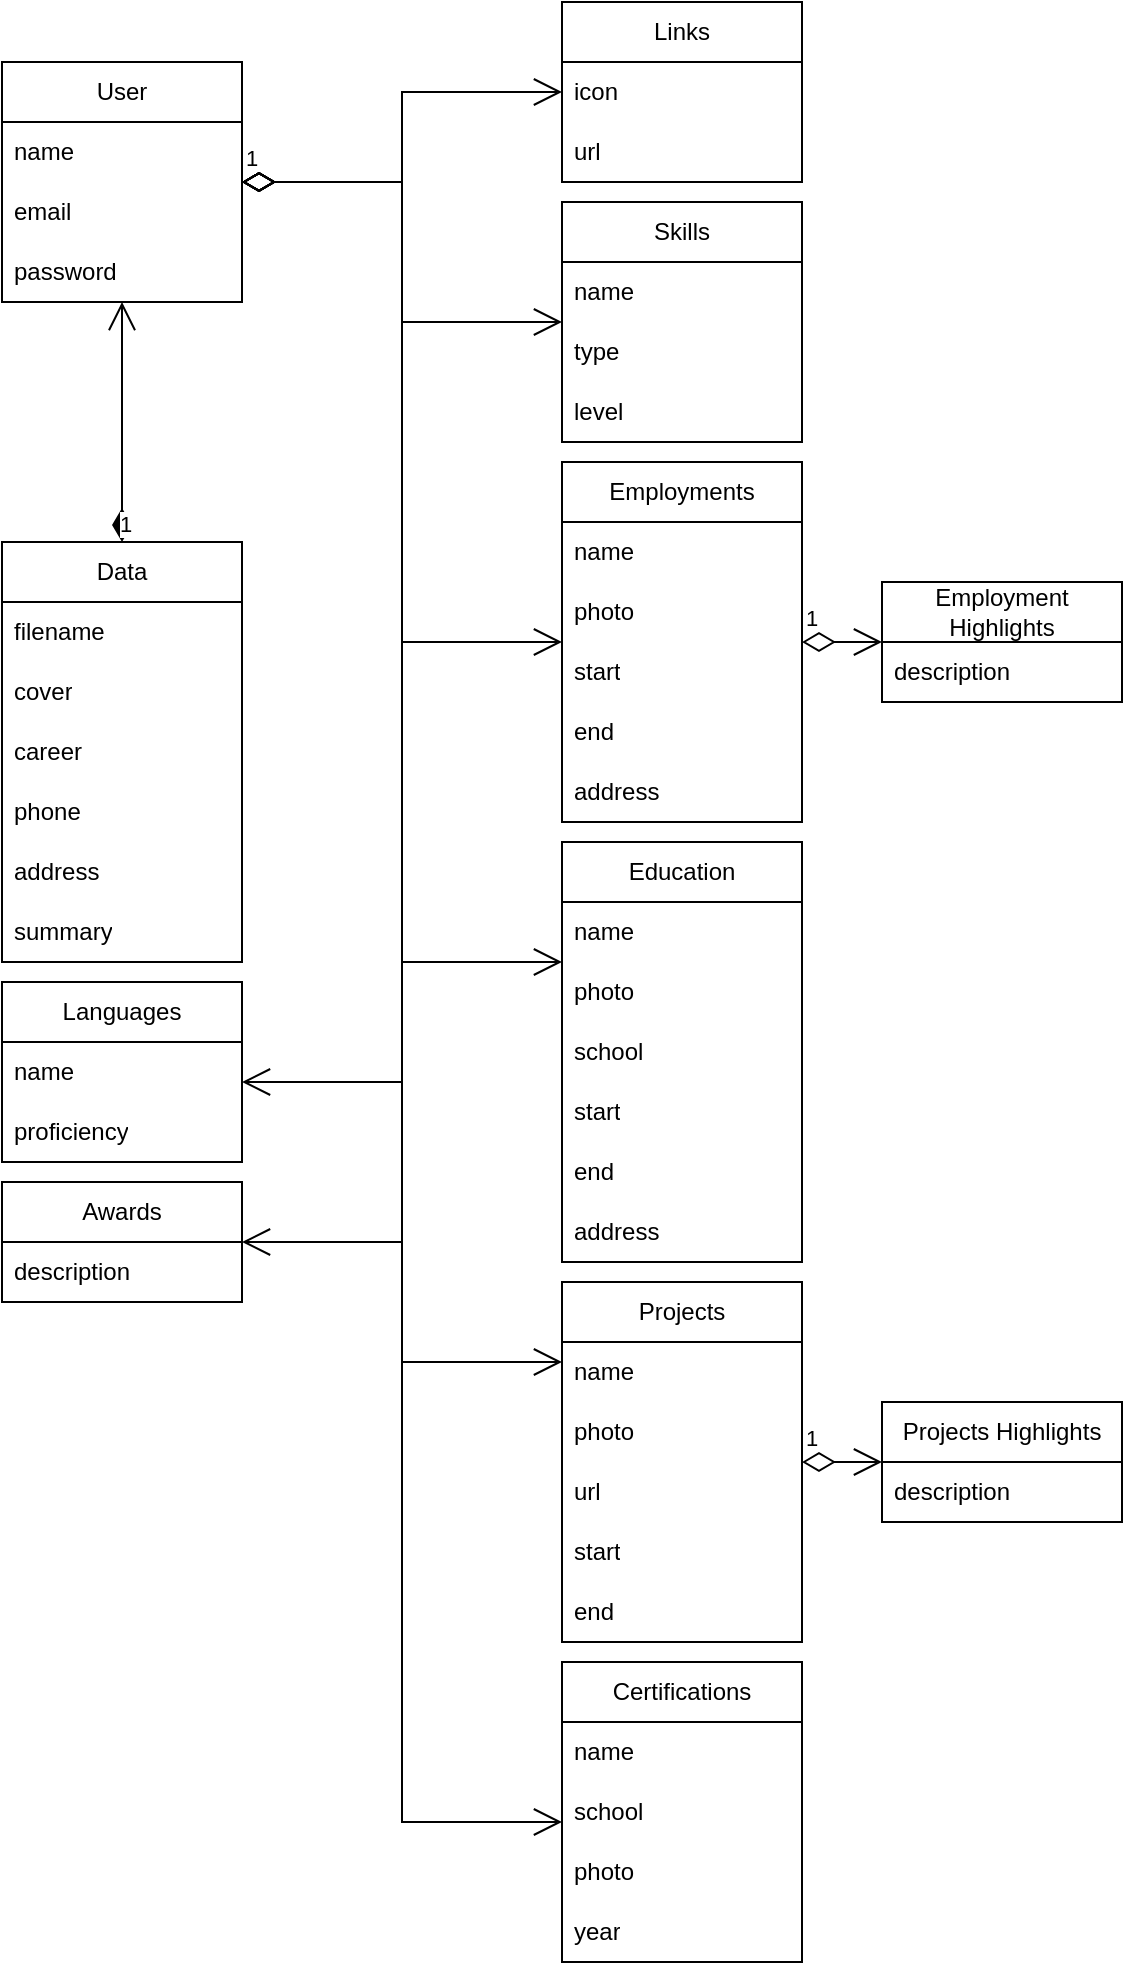 <mxfile version="26.2.2">
  <diagram name="Página-1" id="HbhajBfTkZ2j8d2pvesv">
    <mxGraphModel dx="1030" dy="630" grid="1" gridSize="10" guides="1" tooltips="1" connect="1" arrows="1" fold="1" page="1" pageScale="1" pageWidth="827" pageHeight="1169" math="0" shadow="0">
      <root>
        <mxCell id="0" />
        <mxCell id="1" parent="0" />
        <mxCell id="w9eDnfhfby5AD-hQDU2O-1" value="Data" style="swimlane;fontStyle=0;childLayout=stackLayout;horizontal=1;startSize=30;horizontalStack=0;resizeParent=1;resizeParentMax=0;resizeLast=0;collapsible=1;marginBottom=0;whiteSpace=wrap;html=1;" parent="1" vertex="1">
          <mxGeometry x="40" y="280" width="120" height="210" as="geometry" />
        </mxCell>
        <mxCell id="w9eDnfhfby5AD-hQDU2O-3" value="filename" style="text;strokeColor=none;fillColor=none;align=left;verticalAlign=middle;spacingLeft=4;spacingRight=4;overflow=hidden;points=[[0,0.5],[1,0.5]];portConstraint=eastwest;rotatable=0;whiteSpace=wrap;html=1;" parent="w9eDnfhfby5AD-hQDU2O-1" vertex="1">
          <mxGeometry y="30" width="120" height="30" as="geometry" />
        </mxCell>
        <mxCell id="xGu1E_vyQr3WHsbsqdDd-8" value="cover" style="text;strokeColor=none;fillColor=none;align=left;verticalAlign=middle;spacingLeft=4;spacingRight=4;overflow=hidden;points=[[0,0.5],[1,0.5]];portConstraint=eastwest;rotatable=0;whiteSpace=wrap;html=1;" parent="w9eDnfhfby5AD-hQDU2O-1" vertex="1">
          <mxGeometry y="60" width="120" height="30" as="geometry" />
        </mxCell>
        <mxCell id="LukBGXAmKgHBDDn_lNCF-2" value="career" style="text;strokeColor=none;fillColor=none;align=left;verticalAlign=middle;spacingLeft=4;spacingRight=4;overflow=hidden;points=[[0,0.5],[1,0.5]];portConstraint=eastwest;rotatable=0;whiteSpace=wrap;html=1;shadow=0;" parent="w9eDnfhfby5AD-hQDU2O-1" vertex="1">
          <mxGeometry y="90" width="120" height="30" as="geometry" />
        </mxCell>
        <mxCell id="LukBGXAmKgHBDDn_lNCF-3" value="phone" style="text;strokeColor=none;fillColor=none;align=left;verticalAlign=middle;spacingLeft=4;spacingRight=4;overflow=hidden;points=[[0,0.5],[1,0.5]];portConstraint=eastwest;rotatable=0;whiteSpace=wrap;html=1;shadow=0;" parent="w9eDnfhfby5AD-hQDU2O-1" vertex="1">
          <mxGeometry y="120" width="120" height="30" as="geometry" />
        </mxCell>
        <mxCell id="LukBGXAmKgHBDDn_lNCF-5" value="address" style="text;strokeColor=none;fillColor=none;align=left;verticalAlign=middle;spacingLeft=4;spacingRight=4;overflow=hidden;points=[[0,0.5],[1,0.5]];portConstraint=eastwest;rotatable=0;whiteSpace=wrap;html=1;shadow=0;" parent="w9eDnfhfby5AD-hQDU2O-1" vertex="1">
          <mxGeometry y="150" width="120" height="30" as="geometry" />
        </mxCell>
        <mxCell id="LukBGXAmKgHBDDn_lNCF-31" value="summary" style="text;strokeColor=none;fillColor=none;align=left;verticalAlign=middle;spacingLeft=4;spacingRight=4;overflow=hidden;points=[[0,0.5],[1,0.5]];portConstraint=eastwest;rotatable=0;whiteSpace=wrap;html=1;shadow=0;" parent="w9eDnfhfby5AD-hQDU2O-1" vertex="1">
          <mxGeometry y="180" width="120" height="30" as="geometry" />
        </mxCell>
        <mxCell id="LukBGXAmKgHBDDn_lNCF-7" value="Links" style="swimlane;fontStyle=0;childLayout=stackLayout;horizontal=1;startSize=30;horizontalStack=0;resizeParent=1;resizeParentMax=0;resizeLast=0;collapsible=1;marginBottom=0;whiteSpace=wrap;html=1;" parent="1" vertex="1">
          <mxGeometry x="320" y="10" width="120" height="90" as="geometry" />
        </mxCell>
        <mxCell id="LukBGXAmKgHBDDn_lNCF-9" value="icon" style="text;strokeColor=none;fillColor=none;align=left;verticalAlign=middle;spacingLeft=4;spacingRight=4;overflow=hidden;points=[[0,0.5],[1,0.5]];portConstraint=eastwest;rotatable=0;whiteSpace=wrap;html=1;" parent="LukBGXAmKgHBDDn_lNCF-7" vertex="1">
          <mxGeometry y="30" width="120" height="30" as="geometry" />
        </mxCell>
        <mxCell id="LukBGXAmKgHBDDn_lNCF-10" value="url" style="text;strokeColor=none;fillColor=none;align=left;verticalAlign=middle;spacingLeft=4;spacingRight=4;overflow=hidden;points=[[0,0.5],[1,0.5]];portConstraint=eastwest;rotatable=0;whiteSpace=wrap;html=1;shadow=0;" parent="LukBGXAmKgHBDDn_lNCF-7" vertex="1">
          <mxGeometry y="60" width="120" height="30" as="geometry" />
        </mxCell>
        <mxCell id="LukBGXAmKgHBDDn_lNCF-15" value="User" style="swimlane;fontStyle=0;childLayout=stackLayout;horizontal=1;startSize=30;horizontalStack=0;resizeParent=1;resizeParentMax=0;resizeLast=0;collapsible=1;marginBottom=0;whiteSpace=wrap;html=1;" parent="1" vertex="1">
          <mxGeometry x="40" y="40" width="120" height="120" as="geometry" />
        </mxCell>
        <mxCell id="LukBGXAmKgHBDDn_lNCF-18" value="name" style="text;strokeColor=none;fillColor=none;align=left;verticalAlign=middle;spacingLeft=4;spacingRight=4;overflow=hidden;points=[[0,0.5],[1,0.5]];portConstraint=eastwest;rotatable=0;whiteSpace=wrap;html=1;shadow=0;" parent="LukBGXAmKgHBDDn_lNCF-15" vertex="1">
          <mxGeometry y="30" width="120" height="30" as="geometry" />
        </mxCell>
        <mxCell id="LukBGXAmKgHBDDn_lNCF-20" value="email&lt;span style=&quot;color: rgba(0, 0, 0, 0); font-family: monospace; font-size: 0px; text-wrap-mode: nowrap;&quot;&gt;%3CmxGraphModel%3E%3Croot%3E%3CmxCell%20id%3D%220%22%2F%3E%3CmxCell%20id%3D%221%22%20parent%3D%220%22%2F%3E%3CmxCell%20id%3D%222%22%20value%3D%22career%22%20style%3D%22text%3BstrokeColor%3Dnone%3BfillColor%3Dnone%3Balign%3Dleft%3BverticalAlign%3Dmiddle%3BspacingLeft%3D4%3BspacingRight%3D4%3Boverflow%3Dhidden%3Bpoints%3D%5B%5B0%2C0.5%5D%2C%5B1%2C0.5%5D%5D%3BportConstraint%3Deastwest%3Brotatable%3D0%3BwhiteSpace%3Dwrap%3Bhtml%3D1%3Bshadow%3D0%3B%22%20vertex%3D%221%22%20parent%3D%221%22%3E%3CmxGeometry%20x%3D%2240%22%20y%3D%22160%22%20width%3D%22140%22%20height%3D%2230%22%20as%3D%22geometry%22%2F%3E%3C%2FmxCell%3E%3C%2Froot%3E%3C%2FmxGraphModel%3E&lt;/span&gt;" style="text;strokeColor=none;fillColor=none;align=left;verticalAlign=middle;spacingLeft=4;spacingRight=4;overflow=hidden;points=[[0,0.5],[1,0.5]];portConstraint=eastwest;rotatable=0;whiteSpace=wrap;html=1;shadow=0;" parent="LukBGXAmKgHBDDn_lNCF-15" vertex="1">
          <mxGeometry y="60" width="120" height="30" as="geometry" />
        </mxCell>
        <mxCell id="LukBGXAmKgHBDDn_lNCF-21" value="password" style="text;strokeColor=none;fillColor=none;align=left;verticalAlign=middle;spacingLeft=4;spacingRight=4;overflow=hidden;points=[[0,0.5],[1,0.5]];portConstraint=eastwest;rotatable=0;whiteSpace=wrap;html=1;shadow=0;" parent="LukBGXAmKgHBDDn_lNCF-15" vertex="1">
          <mxGeometry y="90" width="120" height="30" as="geometry" />
        </mxCell>
        <mxCell id="LukBGXAmKgHBDDn_lNCF-23" value="1" style="endArrow=open;html=1;endSize=12;startArrow=diamondThin;startSize=14;startFill=1;edgeStyle=orthogonalEdgeStyle;align=left;verticalAlign=bottom;rounded=0;" parent="1" source="w9eDnfhfby5AD-hQDU2O-1" target="LukBGXAmKgHBDDn_lNCF-15" edge="1">
          <mxGeometry x="-1" y="3" relative="1" as="geometry">
            <mxPoint x="340" y="300" as="sourcePoint" />
            <mxPoint x="500" y="300" as="targetPoint" />
          </mxGeometry>
        </mxCell>
        <mxCell id="LukBGXAmKgHBDDn_lNCF-25" value="1" style="endArrow=open;html=1;endSize=12;startArrow=diamondThin;startSize=14;startFill=0;edgeStyle=orthogonalEdgeStyle;align=left;verticalAlign=bottom;rounded=0;" parent="1" source="LukBGXAmKgHBDDn_lNCF-15" target="LukBGXAmKgHBDDn_lNCF-7" edge="1">
          <mxGeometry x="-1" y="3" relative="1" as="geometry">
            <mxPoint x="340" y="300" as="sourcePoint" />
            <mxPoint x="500" y="300" as="targetPoint" />
            <Array as="points" />
          </mxGeometry>
        </mxCell>
        <mxCell id="LukBGXAmKgHBDDn_lNCF-26" value="Skills" style="swimlane;fontStyle=0;childLayout=stackLayout;horizontal=1;startSize=30;horizontalStack=0;resizeParent=1;resizeParentMax=0;resizeLast=0;collapsible=1;marginBottom=0;whiteSpace=wrap;html=1;" parent="1" vertex="1">
          <mxGeometry x="320" y="110" width="120" height="120" as="geometry" />
        </mxCell>
        <mxCell id="LukBGXAmKgHBDDn_lNCF-28" value="name" style="text;strokeColor=none;fillColor=none;align=left;verticalAlign=middle;spacingLeft=4;spacingRight=4;overflow=hidden;points=[[0,0.5],[1,0.5]];portConstraint=eastwest;rotatable=0;whiteSpace=wrap;html=1;" parent="LukBGXAmKgHBDDn_lNCF-26" vertex="1">
          <mxGeometry y="30" width="120" height="30" as="geometry" />
        </mxCell>
        <mxCell id="_EkZtf-qwfZiBg3V9IoP-34" value="type" style="text;strokeColor=none;fillColor=none;align=left;verticalAlign=middle;spacingLeft=4;spacingRight=4;overflow=hidden;points=[[0,0.5],[1,0.5]];portConstraint=eastwest;rotatable=0;whiteSpace=wrap;html=1;" parent="LukBGXAmKgHBDDn_lNCF-26" vertex="1">
          <mxGeometry y="60" width="120" height="30" as="geometry" />
        </mxCell>
        <mxCell id="LukBGXAmKgHBDDn_lNCF-29" value="level" style="text;strokeColor=none;fillColor=none;align=left;verticalAlign=middle;spacingLeft=4;spacingRight=4;overflow=hidden;points=[[0,0.5],[1,0.5]];portConstraint=eastwest;rotatable=0;whiteSpace=wrap;html=1;shadow=0;" parent="LukBGXAmKgHBDDn_lNCF-26" vertex="1">
          <mxGeometry y="90" width="120" height="30" as="geometry" />
        </mxCell>
        <mxCell id="LukBGXAmKgHBDDn_lNCF-30" value="1" style="endArrow=open;html=1;endSize=12;startArrow=diamondThin;startSize=14;startFill=0;edgeStyle=orthogonalEdgeStyle;align=left;verticalAlign=bottom;rounded=0;" parent="1" source="LukBGXAmKgHBDDn_lNCF-15" target="LukBGXAmKgHBDDn_lNCF-26" edge="1">
          <mxGeometry x="-1" y="3" relative="1" as="geometry">
            <mxPoint x="190" y="125" as="sourcePoint" />
            <mxPoint x="300" y="80" as="targetPoint" />
            <Array as="points" />
          </mxGeometry>
        </mxCell>
        <mxCell id="LukBGXAmKgHBDDn_lNCF-32" value="Employments" style="swimlane;fontStyle=0;childLayout=stackLayout;horizontal=1;startSize=30;horizontalStack=0;resizeParent=1;resizeParentMax=0;resizeLast=0;collapsible=1;marginBottom=0;whiteSpace=wrap;html=1;" parent="1" vertex="1">
          <mxGeometry x="320" y="240" width="120" height="180" as="geometry" />
        </mxCell>
        <mxCell id="LukBGXAmKgHBDDn_lNCF-34" value="name" style="text;strokeColor=none;fillColor=none;align=left;verticalAlign=middle;spacingLeft=4;spacingRight=4;overflow=hidden;points=[[0,0.5],[1,0.5]];portConstraint=eastwest;rotatable=0;whiteSpace=wrap;html=1;" parent="LukBGXAmKgHBDDn_lNCF-32" vertex="1">
          <mxGeometry y="30" width="120" height="30" as="geometry" />
        </mxCell>
        <mxCell id="iaovK2-0am7FCmAmzVQQ-1" value="photo" style="text;strokeColor=none;fillColor=none;align=left;verticalAlign=middle;spacingLeft=4;spacingRight=4;overflow=hidden;points=[[0,0.5],[1,0.5]];portConstraint=eastwest;rotatable=0;whiteSpace=wrap;html=1;" parent="LukBGXAmKgHBDDn_lNCF-32" vertex="1">
          <mxGeometry y="60" width="120" height="30" as="geometry" />
        </mxCell>
        <mxCell id="LukBGXAmKgHBDDn_lNCF-35" value="start" style="text;strokeColor=none;fillColor=none;align=left;verticalAlign=middle;spacingLeft=4;spacingRight=4;overflow=hidden;points=[[0,0.5],[1,0.5]];portConstraint=eastwest;rotatable=0;whiteSpace=wrap;html=1;shadow=0;" parent="LukBGXAmKgHBDDn_lNCF-32" vertex="1">
          <mxGeometry y="90" width="120" height="30" as="geometry" />
        </mxCell>
        <mxCell id="LukBGXAmKgHBDDn_lNCF-40" value="end" style="text;strokeColor=none;fillColor=none;align=left;verticalAlign=middle;spacingLeft=4;spacingRight=4;overflow=hidden;points=[[0,0.5],[1,0.5]];portConstraint=eastwest;rotatable=0;whiteSpace=wrap;html=1;shadow=0;" parent="LukBGXAmKgHBDDn_lNCF-32" vertex="1">
          <mxGeometry y="120" width="120" height="30" as="geometry" />
        </mxCell>
        <mxCell id="LukBGXAmKgHBDDn_lNCF-41" value="address" style="text;strokeColor=none;fillColor=none;align=left;verticalAlign=middle;spacingLeft=4;spacingRight=4;overflow=hidden;points=[[0,0.5],[1,0.5]];portConstraint=eastwest;rotatable=0;whiteSpace=wrap;html=1;shadow=0;" parent="LukBGXAmKgHBDDn_lNCF-32" vertex="1">
          <mxGeometry y="150" width="120" height="30" as="geometry" />
        </mxCell>
        <mxCell id="LukBGXAmKgHBDDn_lNCF-39" value="1" style="endArrow=open;html=1;endSize=12;startArrow=diamondThin;startSize=14;startFill=0;edgeStyle=orthogonalEdgeStyle;align=left;verticalAlign=bottom;rounded=0;" parent="1" source="LukBGXAmKgHBDDn_lNCF-15" target="LukBGXAmKgHBDDn_lNCF-32" edge="1">
          <mxGeometry x="-1" y="3" relative="1" as="geometry">
            <mxPoint x="340" y="290" as="sourcePoint" />
            <mxPoint x="500" y="290" as="targetPoint" />
            <Array as="points">
              <mxPoint x="240" y="100" />
              <mxPoint x="240" y="330" />
            </Array>
          </mxGeometry>
        </mxCell>
        <mxCell id="LukBGXAmKgHBDDn_lNCF-42" value="Employment Highlights" style="swimlane;fontStyle=0;childLayout=stackLayout;horizontal=1;startSize=30;horizontalStack=0;resizeParent=1;resizeParentMax=0;resizeLast=0;collapsible=1;marginBottom=0;whiteSpace=wrap;html=1;" parent="1" vertex="1">
          <mxGeometry x="480" y="300" width="120" height="60" as="geometry" />
        </mxCell>
        <mxCell id="LukBGXAmKgHBDDn_lNCF-44" value="description" style="text;strokeColor=none;fillColor=none;align=left;verticalAlign=middle;spacingLeft=4;spacingRight=4;overflow=hidden;points=[[0,0.5],[1,0.5]];portConstraint=eastwest;rotatable=0;whiteSpace=wrap;html=1;" parent="LukBGXAmKgHBDDn_lNCF-42" vertex="1">
          <mxGeometry y="30" width="120" height="30" as="geometry" />
        </mxCell>
        <mxCell id="LukBGXAmKgHBDDn_lNCF-48" value="1" style="endArrow=open;html=1;endSize=12;startArrow=diamondThin;startSize=14;startFill=0;edgeStyle=orthogonalEdgeStyle;align=left;verticalAlign=bottom;rounded=0;" parent="1" source="LukBGXAmKgHBDDn_lNCF-32" target="LukBGXAmKgHBDDn_lNCF-42" edge="1">
          <mxGeometry x="-1" y="3" relative="1" as="geometry">
            <mxPoint x="340" y="250" as="sourcePoint" />
            <mxPoint x="500" y="250" as="targetPoint" />
          </mxGeometry>
        </mxCell>
        <mxCell id="LukBGXAmKgHBDDn_lNCF-49" value="Education" style="swimlane;fontStyle=0;childLayout=stackLayout;horizontal=1;startSize=30;horizontalStack=0;resizeParent=1;resizeParentMax=0;resizeLast=0;collapsible=1;marginBottom=0;whiteSpace=wrap;html=1;" parent="1" vertex="1">
          <mxGeometry x="320" y="430" width="120" height="210" as="geometry" />
        </mxCell>
        <mxCell id="LukBGXAmKgHBDDn_lNCF-51" value="name" style="text;strokeColor=none;fillColor=none;align=left;verticalAlign=middle;spacingLeft=4;spacingRight=4;overflow=hidden;points=[[0,0.5],[1,0.5]];portConstraint=eastwest;rotatable=0;whiteSpace=wrap;html=1;" parent="LukBGXAmKgHBDDn_lNCF-49" vertex="1">
          <mxGeometry y="30" width="120" height="30" as="geometry" />
        </mxCell>
        <mxCell id="iaovK2-0am7FCmAmzVQQ-2" value="photo" style="text;strokeColor=none;fillColor=none;align=left;verticalAlign=middle;spacingLeft=4;spacingRight=4;overflow=hidden;points=[[0,0.5],[1,0.5]];portConstraint=eastwest;rotatable=0;whiteSpace=wrap;html=1;" parent="LukBGXAmKgHBDDn_lNCF-49" vertex="1">
          <mxGeometry y="60" width="120" height="30" as="geometry" />
        </mxCell>
        <mxCell id="_EkZtf-qwfZiBg3V9IoP-1" value="school" style="text;strokeColor=none;fillColor=none;align=left;verticalAlign=middle;spacingLeft=4;spacingRight=4;overflow=hidden;points=[[0,0.5],[1,0.5]];portConstraint=eastwest;rotatable=0;whiteSpace=wrap;html=1;shadow=0;" parent="LukBGXAmKgHBDDn_lNCF-49" vertex="1">
          <mxGeometry y="90" width="120" height="30" as="geometry" />
        </mxCell>
        <mxCell id="LukBGXAmKgHBDDn_lNCF-52" value="start" style="text;strokeColor=none;fillColor=none;align=left;verticalAlign=middle;spacingLeft=4;spacingRight=4;overflow=hidden;points=[[0,0.5],[1,0.5]];portConstraint=eastwest;rotatable=0;whiteSpace=wrap;html=1;shadow=0;" parent="LukBGXAmKgHBDDn_lNCF-49" vertex="1">
          <mxGeometry y="120" width="120" height="30" as="geometry" />
        </mxCell>
        <mxCell id="LukBGXAmKgHBDDn_lNCF-53" value="end" style="text;strokeColor=none;fillColor=none;align=left;verticalAlign=middle;spacingLeft=4;spacingRight=4;overflow=hidden;points=[[0,0.5],[1,0.5]];portConstraint=eastwest;rotatable=0;whiteSpace=wrap;html=1;shadow=0;" parent="LukBGXAmKgHBDDn_lNCF-49" vertex="1">
          <mxGeometry y="150" width="120" height="30" as="geometry" />
        </mxCell>
        <mxCell id="LukBGXAmKgHBDDn_lNCF-54" value="address" style="text;strokeColor=none;fillColor=none;align=left;verticalAlign=middle;spacingLeft=4;spacingRight=4;overflow=hidden;points=[[0,0.5],[1,0.5]];portConstraint=eastwest;rotatable=0;whiteSpace=wrap;html=1;shadow=0;" parent="LukBGXAmKgHBDDn_lNCF-49" vertex="1">
          <mxGeometry y="180" width="120" height="30" as="geometry" />
        </mxCell>
        <mxCell id="LukBGXAmKgHBDDn_lNCF-55" value="1" style="endArrow=open;html=1;endSize=12;startArrow=diamondThin;startSize=14;startFill=0;edgeStyle=orthogonalEdgeStyle;align=left;verticalAlign=bottom;rounded=0;" parent="1" source="LukBGXAmKgHBDDn_lNCF-15" target="LukBGXAmKgHBDDn_lNCF-49" edge="1">
          <mxGeometry x="-1" y="3" relative="1" as="geometry">
            <mxPoint x="190" y="125" as="sourcePoint" />
            <mxPoint x="310" y="380" as="targetPoint" />
            <Array as="points">
              <mxPoint x="240" y="100" />
              <mxPoint x="240" y="490" />
            </Array>
          </mxGeometry>
        </mxCell>
        <mxCell id="_EkZtf-qwfZiBg3V9IoP-2" value="Languages" style="swimlane;fontStyle=0;childLayout=stackLayout;horizontal=1;startSize=30;horizontalStack=0;resizeParent=1;resizeParentMax=0;resizeLast=0;collapsible=1;marginBottom=0;whiteSpace=wrap;html=1;" parent="1" vertex="1">
          <mxGeometry x="40" y="500" width="120" height="90" as="geometry" />
        </mxCell>
        <mxCell id="_EkZtf-qwfZiBg3V9IoP-4" value="name" style="text;strokeColor=none;fillColor=none;align=left;verticalAlign=middle;spacingLeft=4;spacingRight=4;overflow=hidden;points=[[0,0.5],[1,0.5]];portConstraint=eastwest;rotatable=0;whiteSpace=wrap;html=1;" parent="_EkZtf-qwfZiBg3V9IoP-2" vertex="1">
          <mxGeometry y="30" width="120" height="30" as="geometry" />
        </mxCell>
        <mxCell id="_EkZtf-qwfZiBg3V9IoP-5" value="proficiency" style="text;strokeColor=none;fillColor=none;align=left;verticalAlign=middle;spacingLeft=4;spacingRight=4;overflow=hidden;points=[[0,0.5],[1,0.5]];portConstraint=eastwest;rotatable=0;whiteSpace=wrap;html=1;shadow=0;" parent="_EkZtf-qwfZiBg3V9IoP-2" vertex="1">
          <mxGeometry y="60" width="120" height="30" as="geometry" />
        </mxCell>
        <mxCell id="_EkZtf-qwfZiBg3V9IoP-6" value="1" style="endArrow=open;html=1;endSize=12;startArrow=diamondThin;startSize=14;startFill=0;edgeStyle=orthogonalEdgeStyle;align=left;verticalAlign=bottom;rounded=0;" parent="1" source="LukBGXAmKgHBDDn_lNCF-15" target="_EkZtf-qwfZiBg3V9IoP-2" edge="1">
          <mxGeometry x="-1" y="3" relative="1" as="geometry">
            <mxPoint x="190" y="125" as="sourcePoint" />
            <mxPoint x="310" y="620" as="targetPoint" />
            <Array as="points">
              <mxPoint x="240" y="100" />
              <mxPoint x="240" y="550" />
            </Array>
          </mxGeometry>
        </mxCell>
        <mxCell id="_EkZtf-qwfZiBg3V9IoP-7" value="Projects" style="swimlane;fontStyle=0;childLayout=stackLayout;horizontal=1;startSize=30;horizontalStack=0;resizeParent=1;resizeParentMax=0;resizeLast=0;collapsible=1;marginBottom=0;whiteSpace=wrap;html=1;" parent="1" vertex="1">
          <mxGeometry x="320" y="650" width="120" height="180" as="geometry" />
        </mxCell>
        <mxCell id="_EkZtf-qwfZiBg3V9IoP-9" value="name" style="text;strokeColor=none;fillColor=none;align=left;verticalAlign=middle;spacingLeft=4;spacingRight=4;overflow=hidden;points=[[0,0.5],[1,0.5]];portConstraint=eastwest;rotatable=0;whiteSpace=wrap;html=1;" parent="_EkZtf-qwfZiBg3V9IoP-7" vertex="1">
          <mxGeometry y="30" width="120" height="30" as="geometry" />
        </mxCell>
        <mxCell id="_EkZtf-qwfZiBg3V9IoP-10" value="photo" style="text;strokeColor=none;fillColor=none;align=left;verticalAlign=middle;spacingLeft=4;spacingRight=4;overflow=hidden;points=[[0,0.5],[1,0.5]];portConstraint=eastwest;rotatable=0;whiteSpace=wrap;html=1;shadow=0;" parent="_EkZtf-qwfZiBg3V9IoP-7" vertex="1">
          <mxGeometry y="60" width="120" height="30" as="geometry" />
        </mxCell>
        <mxCell id="_EkZtf-qwfZiBg3V9IoP-38" value="url" style="text;strokeColor=none;fillColor=none;align=left;verticalAlign=middle;spacingLeft=4;spacingRight=4;overflow=hidden;points=[[0,0.5],[1,0.5]];portConstraint=eastwest;rotatable=0;whiteSpace=wrap;html=1;shadow=0;" parent="_EkZtf-qwfZiBg3V9IoP-7" vertex="1">
          <mxGeometry y="90" width="120" height="30" as="geometry" />
        </mxCell>
        <mxCell id="_EkZtf-qwfZiBg3V9IoP-11" value="start" style="text;strokeColor=none;fillColor=none;align=left;verticalAlign=middle;spacingLeft=4;spacingRight=4;overflow=hidden;points=[[0,0.5],[1,0.5]];portConstraint=eastwest;rotatable=0;whiteSpace=wrap;html=1;shadow=0;" parent="_EkZtf-qwfZiBg3V9IoP-7" vertex="1">
          <mxGeometry y="120" width="120" height="30" as="geometry" />
        </mxCell>
        <mxCell id="_EkZtf-qwfZiBg3V9IoP-12" value="end" style="text;strokeColor=none;fillColor=none;align=left;verticalAlign=middle;spacingLeft=4;spacingRight=4;overflow=hidden;points=[[0,0.5],[1,0.5]];portConstraint=eastwest;rotatable=0;whiteSpace=wrap;html=1;shadow=0;" parent="_EkZtf-qwfZiBg3V9IoP-7" vertex="1">
          <mxGeometry y="150" width="120" height="30" as="geometry" />
        </mxCell>
        <mxCell id="_EkZtf-qwfZiBg3V9IoP-14" value="Projects Highlights" style="swimlane;fontStyle=0;childLayout=stackLayout;horizontal=1;startSize=30;horizontalStack=0;resizeParent=1;resizeParentMax=0;resizeLast=0;collapsible=1;marginBottom=0;whiteSpace=wrap;html=1;" parent="1" vertex="1">
          <mxGeometry x="480" y="710" width="120" height="60" as="geometry" />
        </mxCell>
        <mxCell id="_EkZtf-qwfZiBg3V9IoP-16" value="description" style="text;strokeColor=none;fillColor=none;align=left;verticalAlign=middle;spacingLeft=4;spacingRight=4;overflow=hidden;points=[[0,0.5],[1,0.5]];portConstraint=eastwest;rotatable=0;whiteSpace=wrap;html=1;" parent="_EkZtf-qwfZiBg3V9IoP-14" vertex="1">
          <mxGeometry y="30" width="120" height="30" as="geometry" />
        </mxCell>
        <mxCell id="_EkZtf-qwfZiBg3V9IoP-17" value="1" style="endArrow=open;html=1;endSize=12;startArrow=diamondThin;startSize=14;startFill=0;edgeStyle=orthogonalEdgeStyle;align=left;verticalAlign=bottom;rounded=0;" parent="1" source="LukBGXAmKgHBDDn_lNCF-15" target="_EkZtf-qwfZiBg3V9IoP-7" edge="1">
          <mxGeometry x="-1" y="3" relative="1" as="geometry">
            <mxPoint x="190" y="125" as="sourcePoint" />
            <mxPoint x="310" y="620" as="targetPoint" />
            <Array as="points">
              <mxPoint x="240" y="100" />
              <mxPoint x="240" y="690" />
            </Array>
          </mxGeometry>
        </mxCell>
        <mxCell id="_EkZtf-qwfZiBg3V9IoP-18" value="1" style="endArrow=open;html=1;endSize=12;startArrow=diamondThin;startSize=14;startFill=0;edgeStyle=orthogonalEdgeStyle;align=left;verticalAlign=bottom;rounded=0;" parent="1" source="_EkZtf-qwfZiBg3V9IoP-7" target="_EkZtf-qwfZiBg3V9IoP-14" edge="1">
          <mxGeometry x="-1" y="3" relative="1" as="geometry">
            <mxPoint x="450" y="370" as="sourcePoint" />
            <mxPoint x="490" y="325" as="targetPoint" />
          </mxGeometry>
        </mxCell>
        <mxCell id="_EkZtf-qwfZiBg3V9IoP-19" value="Awards" style="swimlane;fontStyle=0;childLayout=stackLayout;horizontal=1;startSize=30;horizontalStack=0;resizeParent=1;resizeParentMax=0;resizeLast=0;collapsible=1;marginBottom=0;whiteSpace=wrap;html=1;" parent="1" vertex="1">
          <mxGeometry x="40" y="600" width="120" height="60" as="geometry" />
        </mxCell>
        <mxCell id="_EkZtf-qwfZiBg3V9IoP-21" value="description" style="text;strokeColor=none;fillColor=none;align=left;verticalAlign=middle;spacingLeft=4;spacingRight=4;overflow=hidden;points=[[0,0.5],[1,0.5]];portConstraint=eastwest;rotatable=0;whiteSpace=wrap;html=1;" parent="_EkZtf-qwfZiBg3V9IoP-19" vertex="1">
          <mxGeometry y="30" width="120" height="30" as="geometry" />
        </mxCell>
        <mxCell id="_EkZtf-qwfZiBg3V9IoP-26" value="1" style="endArrow=open;html=1;endSize=12;startArrow=diamondThin;startSize=14;startFill=0;edgeStyle=orthogonalEdgeStyle;align=left;verticalAlign=bottom;rounded=0;" parent="1" source="LukBGXAmKgHBDDn_lNCF-15" target="_EkZtf-qwfZiBg3V9IoP-19" edge="1">
          <mxGeometry x="-1" y="3" relative="1" as="geometry">
            <mxPoint x="190" y="125" as="sourcePoint" />
            <mxPoint x="310" y="1040" as="targetPoint" />
            <Array as="points">
              <mxPoint x="240" y="100" />
              <mxPoint x="240" y="630" />
            </Array>
          </mxGeometry>
        </mxCell>
        <mxCell id="_EkZtf-qwfZiBg3V9IoP-28" value="Certifications" style="swimlane;fontStyle=0;childLayout=stackLayout;horizontal=1;startSize=30;horizontalStack=0;resizeParent=1;resizeParentMax=0;resizeLast=0;collapsible=1;marginBottom=0;whiteSpace=wrap;html=1;" parent="1" vertex="1">
          <mxGeometry x="320" y="840" width="120" height="150" as="geometry" />
        </mxCell>
        <mxCell id="_EkZtf-qwfZiBg3V9IoP-30" value="name" style="text;strokeColor=none;fillColor=none;align=left;verticalAlign=middle;spacingLeft=4;spacingRight=4;overflow=hidden;points=[[0,0.5],[1,0.5]];portConstraint=eastwest;rotatable=0;whiteSpace=wrap;html=1;" parent="_EkZtf-qwfZiBg3V9IoP-28" vertex="1">
          <mxGeometry y="30" width="120" height="30" as="geometry" />
        </mxCell>
        <mxCell id="_EkZtf-qwfZiBg3V9IoP-32" value="school" style="text;strokeColor=none;fillColor=none;align=left;verticalAlign=middle;spacingLeft=4;spacingRight=4;overflow=hidden;points=[[0,0.5],[1,0.5]];portConstraint=eastwest;rotatable=0;whiteSpace=wrap;html=1;" parent="_EkZtf-qwfZiBg3V9IoP-28" vertex="1">
          <mxGeometry y="60" width="120" height="30" as="geometry" />
        </mxCell>
        <mxCell id="iaovK2-0am7FCmAmzVQQ-3" value="photo" style="text;strokeColor=none;fillColor=none;align=left;verticalAlign=middle;spacingLeft=4;spacingRight=4;overflow=hidden;points=[[0,0.5],[1,0.5]];portConstraint=eastwest;rotatable=0;whiteSpace=wrap;html=1;shadow=0;" parent="_EkZtf-qwfZiBg3V9IoP-28" vertex="1">
          <mxGeometry y="90" width="120" height="30" as="geometry" />
        </mxCell>
        <mxCell id="_EkZtf-qwfZiBg3V9IoP-31" value="year" style="text;strokeColor=none;fillColor=none;align=left;verticalAlign=middle;spacingLeft=4;spacingRight=4;overflow=hidden;points=[[0,0.5],[1,0.5]];portConstraint=eastwest;rotatable=0;whiteSpace=wrap;html=1;shadow=0;" parent="_EkZtf-qwfZiBg3V9IoP-28" vertex="1">
          <mxGeometry y="120" width="120" height="30" as="geometry" />
        </mxCell>
        <mxCell id="xGu1E_vyQr3WHsbsqdDd-7" value="1" style="endArrow=open;html=1;endSize=12;startArrow=diamondThin;startSize=14;startFill=0;edgeStyle=orthogonalEdgeStyle;align=left;verticalAlign=bottom;rounded=0;" parent="1" source="LukBGXAmKgHBDDn_lNCF-15" target="_EkZtf-qwfZiBg3V9IoP-28" edge="1">
          <mxGeometry x="-1" y="3" relative="1" as="geometry">
            <mxPoint x="180" y="115" as="sourcePoint" />
            <mxPoint x="300" y="1020" as="targetPoint" />
            <Array as="points">
              <mxPoint x="240" y="100" />
              <mxPoint x="240" y="920" />
            </Array>
          </mxGeometry>
        </mxCell>
      </root>
    </mxGraphModel>
  </diagram>
</mxfile>
